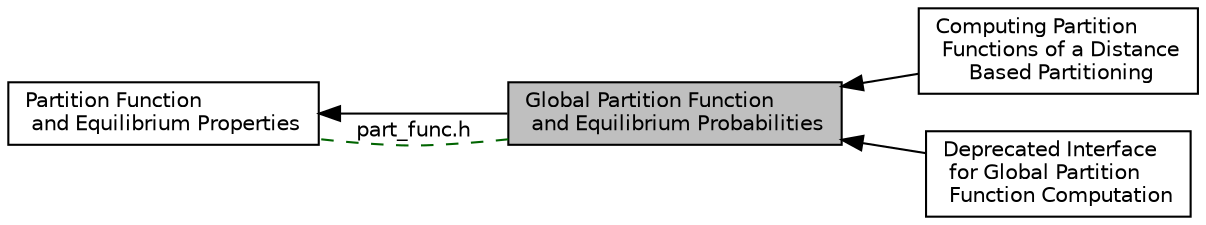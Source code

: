 digraph "Global Partition Function and Equilibrium Probabilities"
{
  bgcolor="transparent";
  edge [fontname="Helvetica",fontsize="10",labelfontname="Helvetica",labelfontsize="10"];
  node [fontname="Helvetica",fontsize="10",shape=box];
  rankdir=LR;
  Node1 [label="Partition Function\l and Equilibrium Properties",height=0.2,width=0.4,color="black",URL="$group__pf__fold.html",tooltip="Compute the partition function to assess various equilibrium properties."];
  Node2 [label="Computing Partition\l Functions of a Distance\l Based Partitioning",height=0.2,width=0.4,color="black",URL="$group__kl__neighborhood__pf.html",tooltip="Compute the partition function and stochastically sample secondary structures for a partitioning of t..."];
  Node3 [label="Deprecated Interface\l for Global Partition\l Function Computation",height=0.2,width=0.4,color="black",URL="$group__part__func__global__deprecated.html",tooltip=" "];
  Node0 [label="Global Partition Function\l and Equilibrium Probabilities",height=0.2,width=0.4,color="black", fillcolor="grey75", style="filled", fontcolor="black",tooltip="Variations of the global partition function algorithm."];
  Node1->Node0 [shape=plaintext, dir="back", style="solid"];
  Node0->Node2 [shape=plaintext, dir="back", style="solid"];
  Node0->Node3 [shape=plaintext, dir="back", style="solid"];
  Node0->Node1 [shape=plaintext, label="part_func.h", color="darkgreen", dir="none", style="dashed"];
}
